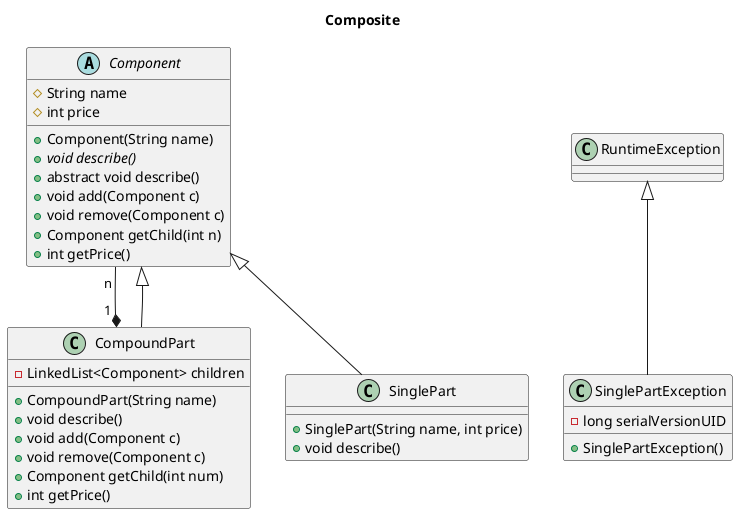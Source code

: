 @startuml
	
	title Composite
	
	abstract class Component{
		# String name
		# int price
		+ Component(String name)
		+ {abstract} void describe()
		+ abstract void describe()
		+ void add(Component c)
		+ void remove(Component c)
		+ Component getChild(int n)
		+ int getPrice()
	}
	class CompoundPart{
		- LinkedList<Component> children
		+ CompoundPart(String name)
		+ void describe()
		+ void add(Component c)
		+void remove(Component c)
		+Component getChild(int num)
		+int getPrice()
	}
	
	class SinglePart {
		+SinglePart(String name, int price)
		+void describe()
	}
	
	
	
	class SinglePartException {
		-long serialVersionUID
		+SinglePartException()
	}
	

	RuntimeException <|-- SinglePartException
	Component " n " --* " 1 "   CompoundPart
	Component <|-- SinglePart
	Component <|-- CompoundPart
	
@enduml








